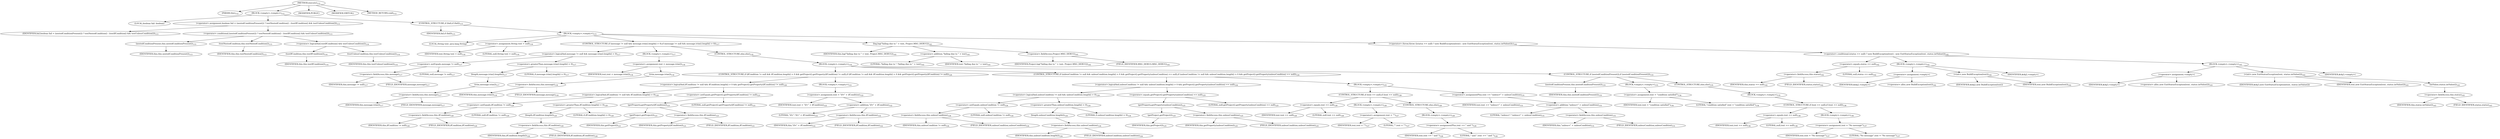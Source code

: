 digraph "execute" {  
"137" [label = <(METHOD,execute)<SUB>112</SUB>> ]
"12" [label = <(PARAM,this)<SUB>112</SUB>> ]
"138" [label = <(BLOCK,&lt;empty&gt;,&lt;empty&gt;)<SUB>112</SUB>> ]
"139" [label = <(LOCAL,boolean fail: boolean)> ]
"140" [label = <(&lt;operator&gt;.assignment,boolean fail = (nestedConditionPresent()) ? testNestedCondition() : (testIfCondition() &amp;&amp; testUnlessCondition()))<SUB>113</SUB>> ]
"141" [label = <(IDENTIFIER,fail,boolean fail = (nestedConditionPresent()) ? testNestedCondition() : (testIfCondition() &amp;&amp; testUnlessCondition()))<SUB>113</SUB>> ]
"142" [label = <(&lt;operator&gt;.conditional,(nestedConditionPresent()) ? testNestedCondition() : (testIfCondition() &amp;&amp; testUnlessCondition()))<SUB>113</SUB>> ]
"143" [label = <(nestedConditionPresent,this.nestedConditionPresent())<SUB>113</SUB>> ]
"11" [label = <(IDENTIFIER,this,this.nestedConditionPresent())<SUB>113</SUB>> ]
"144" [label = <(testNestedCondition,this.testNestedCondition())<SUB>113</SUB>> ]
"13" [label = <(IDENTIFIER,this,this.testNestedCondition())<SUB>113</SUB>> ]
"145" [label = <(&lt;operator&gt;.logicalAnd,testIfCondition() &amp;&amp; testUnlessCondition())<SUB>114</SUB>> ]
"146" [label = <(testIfCondition,this.testIfCondition())<SUB>114</SUB>> ]
"14" [label = <(IDENTIFIER,this,this.testIfCondition())<SUB>114</SUB>> ]
"147" [label = <(testUnlessCondition,this.testUnlessCondition())<SUB>114</SUB>> ]
"15" [label = <(IDENTIFIER,this,this.testUnlessCondition())<SUB>114</SUB>> ]
"148" [label = <(CONTROL_STRUCTURE,if (fail),if (fail))<SUB>115</SUB>> ]
"149" [label = <(IDENTIFIER,fail,if (fail))<SUB>115</SUB>> ]
"150" [label = <(BLOCK,&lt;empty&gt;,&lt;empty&gt;)<SUB>115</SUB>> ]
"151" [label = <(LOCAL,String text: java.lang.String)> ]
"152" [label = <(&lt;operator&gt;.assignment,String text = null)<SUB>116</SUB>> ]
"153" [label = <(IDENTIFIER,text,String text = null)<SUB>116</SUB>> ]
"154" [label = <(LITERAL,null,String text = null)<SUB>116</SUB>> ]
"155" [label = <(CONTROL_STRUCTURE,if (message != null &amp;&amp; message.trim().length() &gt; 0),if (message != null &amp;&amp; message.trim().length() &gt; 0))<SUB>117</SUB>> ]
"156" [label = <(&lt;operator&gt;.logicalAnd,message != null &amp;&amp; message.trim().length() &gt; 0)<SUB>117</SUB>> ]
"157" [label = <(&lt;operator&gt;.notEquals,message != null)<SUB>117</SUB>> ]
"158" [label = <(&lt;operator&gt;.fieldAccess,this.message)<SUB>117</SUB>> ]
"159" [label = <(IDENTIFIER,this,message != null)<SUB>117</SUB>> ]
"160" [label = <(FIELD_IDENTIFIER,message,message)<SUB>117</SUB>> ]
"161" [label = <(LITERAL,null,message != null)<SUB>117</SUB>> ]
"162" [label = <(&lt;operator&gt;.greaterThan,message.trim().length() &gt; 0)<SUB>117</SUB>> ]
"163" [label = <(length,message.trim().length())<SUB>117</SUB>> ]
"164" [label = <(trim,message.trim())<SUB>117</SUB>> ]
"165" [label = <(&lt;operator&gt;.fieldAccess,this.message)<SUB>117</SUB>> ]
"166" [label = <(IDENTIFIER,this,message.trim())<SUB>117</SUB>> ]
"167" [label = <(FIELD_IDENTIFIER,message,message)<SUB>117</SUB>> ]
"168" [label = <(LITERAL,0,message.trim().length() &gt; 0)<SUB>117</SUB>> ]
"169" [label = <(BLOCK,&lt;empty&gt;,&lt;empty&gt;)<SUB>117</SUB>> ]
"170" [label = <(&lt;operator&gt;.assignment,text = message.trim())<SUB>118</SUB>> ]
"171" [label = <(IDENTIFIER,text,text = message.trim())<SUB>118</SUB>> ]
"172" [label = <(trim,message.trim())<SUB>118</SUB>> ]
"173" [label = <(&lt;operator&gt;.fieldAccess,this.message)<SUB>118</SUB>> ]
"174" [label = <(IDENTIFIER,this,message.trim())<SUB>118</SUB>> ]
"175" [label = <(FIELD_IDENTIFIER,message,message)<SUB>118</SUB>> ]
"176" [label = <(CONTROL_STRUCTURE,else,else)<SUB>119</SUB>> ]
"177" [label = <(BLOCK,&lt;empty&gt;,&lt;empty&gt;)<SUB>119</SUB>> ]
"178" [label = <(CONTROL_STRUCTURE,if (ifCondition != null &amp;&amp; ifCondition.length() &gt; 0 &amp;&amp; getProject().getProperty(ifCondition) != null),if (ifCondition != null &amp;&amp; ifCondition.length() &gt; 0 &amp;&amp; getProject().getProperty(ifCondition) != null))<SUB>120</SUB>> ]
"179" [label = <(&lt;operator&gt;.logicalAnd,ifCondition != null &amp;&amp; ifCondition.length() &gt; 0 &amp;&amp; getProject().getProperty(ifCondition) != null)<SUB>120</SUB>> ]
"180" [label = <(&lt;operator&gt;.logicalAnd,ifCondition != null &amp;&amp; ifCondition.length() &gt; 0)<SUB>120</SUB>> ]
"181" [label = <(&lt;operator&gt;.notEquals,ifCondition != null)<SUB>120</SUB>> ]
"182" [label = <(&lt;operator&gt;.fieldAccess,this.ifCondition)<SUB>120</SUB>> ]
"183" [label = <(IDENTIFIER,this,ifCondition != null)<SUB>120</SUB>> ]
"184" [label = <(FIELD_IDENTIFIER,ifCondition,ifCondition)<SUB>120</SUB>> ]
"185" [label = <(LITERAL,null,ifCondition != null)<SUB>120</SUB>> ]
"186" [label = <(&lt;operator&gt;.greaterThan,ifCondition.length() &gt; 0)<SUB>120</SUB>> ]
"187" [label = <(length,ifCondition.length())<SUB>120</SUB>> ]
"188" [label = <(&lt;operator&gt;.fieldAccess,this.ifCondition)<SUB>120</SUB>> ]
"189" [label = <(IDENTIFIER,this,ifCondition.length())<SUB>120</SUB>> ]
"190" [label = <(FIELD_IDENTIFIER,ifCondition,ifCondition)<SUB>120</SUB>> ]
"191" [label = <(LITERAL,0,ifCondition.length() &gt; 0)<SUB>120</SUB>> ]
"192" [label = <(&lt;operator&gt;.notEquals,getProject().getProperty(ifCondition) != null)<SUB>121</SUB>> ]
"193" [label = <(getProperty,getProperty(ifCondition))<SUB>121</SUB>> ]
"194" [label = <(getProject,getProject())<SUB>121</SUB>> ]
"16" [label = <(IDENTIFIER,this,getProject())<SUB>121</SUB>> ]
"195" [label = <(&lt;operator&gt;.fieldAccess,this.ifCondition)<SUB>121</SUB>> ]
"196" [label = <(IDENTIFIER,this,getProperty(ifCondition))<SUB>121</SUB>> ]
"197" [label = <(FIELD_IDENTIFIER,ifCondition,ifCondition)<SUB>121</SUB>> ]
"198" [label = <(LITERAL,null,getProject().getProperty(ifCondition) != null)<SUB>121</SUB>> ]
"199" [label = <(BLOCK,&lt;empty&gt;,&lt;empty&gt;)<SUB>121</SUB>> ]
"200" [label = <(&lt;operator&gt;.assignment,text = &quot;if=&quot; + ifCondition)<SUB>122</SUB>> ]
"201" [label = <(IDENTIFIER,text,text = &quot;if=&quot; + ifCondition)<SUB>122</SUB>> ]
"202" [label = <(&lt;operator&gt;.addition,&quot;if=&quot; + ifCondition)<SUB>122</SUB>> ]
"203" [label = <(LITERAL,&quot;if=&quot;,&quot;if=&quot; + ifCondition)<SUB>122</SUB>> ]
"204" [label = <(&lt;operator&gt;.fieldAccess,this.ifCondition)<SUB>122</SUB>> ]
"205" [label = <(IDENTIFIER,this,&quot;if=&quot; + ifCondition)<SUB>122</SUB>> ]
"206" [label = <(FIELD_IDENTIFIER,ifCondition,ifCondition)<SUB>122</SUB>> ]
"207" [label = <(CONTROL_STRUCTURE,if (unlessCondition != null &amp;&amp; unlessCondition.length() &gt; 0 &amp;&amp; getProject().getProperty(unlessCondition) == null),if (unlessCondition != null &amp;&amp; unlessCondition.length() &gt; 0 &amp;&amp; getProject().getProperty(unlessCondition) == null))<SUB>124</SUB>> ]
"208" [label = <(&lt;operator&gt;.logicalAnd,unlessCondition != null &amp;&amp; unlessCondition.length() &gt; 0 &amp;&amp; getProject().getProperty(unlessCondition) == null)<SUB>124</SUB>> ]
"209" [label = <(&lt;operator&gt;.logicalAnd,unlessCondition != null &amp;&amp; unlessCondition.length() &gt; 0)<SUB>124</SUB>> ]
"210" [label = <(&lt;operator&gt;.notEquals,unlessCondition != null)<SUB>124</SUB>> ]
"211" [label = <(&lt;operator&gt;.fieldAccess,this.unlessCondition)<SUB>124</SUB>> ]
"212" [label = <(IDENTIFIER,this,unlessCondition != null)<SUB>124</SUB>> ]
"213" [label = <(FIELD_IDENTIFIER,unlessCondition,unlessCondition)<SUB>124</SUB>> ]
"214" [label = <(LITERAL,null,unlessCondition != null)<SUB>124</SUB>> ]
"215" [label = <(&lt;operator&gt;.greaterThan,unlessCondition.length() &gt; 0)<SUB>124</SUB>> ]
"216" [label = <(length,unlessCondition.length())<SUB>124</SUB>> ]
"217" [label = <(&lt;operator&gt;.fieldAccess,this.unlessCondition)<SUB>124</SUB>> ]
"218" [label = <(IDENTIFIER,this,unlessCondition.length())<SUB>124</SUB>> ]
"219" [label = <(FIELD_IDENTIFIER,unlessCondition,unlessCondition)<SUB>124</SUB>> ]
"220" [label = <(LITERAL,0,unlessCondition.length() &gt; 0)<SUB>124</SUB>> ]
"221" [label = <(&lt;operator&gt;.equals,getProject().getProperty(unlessCondition) == null)<SUB>125</SUB>> ]
"222" [label = <(getProperty,getProperty(unlessCondition))<SUB>125</SUB>> ]
"223" [label = <(getProject,getProject())<SUB>125</SUB>> ]
"17" [label = <(IDENTIFIER,this,getProject())<SUB>125</SUB>> ]
"224" [label = <(&lt;operator&gt;.fieldAccess,this.unlessCondition)<SUB>125</SUB>> ]
"225" [label = <(IDENTIFIER,this,getProperty(unlessCondition))<SUB>125</SUB>> ]
"226" [label = <(FIELD_IDENTIFIER,unlessCondition,unlessCondition)<SUB>125</SUB>> ]
"227" [label = <(LITERAL,null,getProject().getProperty(unlessCondition) == null)<SUB>125</SUB>> ]
"228" [label = <(BLOCK,&lt;empty&gt;,&lt;empty&gt;)<SUB>125</SUB>> ]
"229" [label = <(CONTROL_STRUCTURE,if (text == null),if (text == null))<SUB>126</SUB>> ]
"230" [label = <(&lt;operator&gt;.equals,text == null)<SUB>126</SUB>> ]
"231" [label = <(IDENTIFIER,text,text == null)<SUB>126</SUB>> ]
"232" [label = <(LITERAL,null,text == null)<SUB>126</SUB>> ]
"233" [label = <(BLOCK,&lt;empty&gt;,&lt;empty&gt;)<SUB>126</SUB>> ]
"234" [label = <(&lt;operator&gt;.assignment,text = &quot;&quot;)<SUB>127</SUB>> ]
"235" [label = <(IDENTIFIER,text,text = &quot;&quot;)<SUB>127</SUB>> ]
"236" [label = <(LITERAL,&quot;&quot;,text = &quot;&quot;)<SUB>127</SUB>> ]
"237" [label = <(CONTROL_STRUCTURE,else,else)<SUB>128</SUB>> ]
"238" [label = <(BLOCK,&lt;empty&gt;,&lt;empty&gt;)<SUB>128</SUB>> ]
"239" [label = <(&lt;operator&gt;.assignmentPlus,text += &quot; and &quot;)<SUB>129</SUB>> ]
"240" [label = <(IDENTIFIER,text,text += &quot; and &quot;)<SUB>129</SUB>> ]
"241" [label = <(LITERAL,&quot; and &quot;,text += &quot; and &quot;)<SUB>129</SUB>> ]
"242" [label = <(&lt;operator&gt;.assignmentPlus,text += &quot;unless=&quot; + unlessCondition)<SUB>131</SUB>> ]
"243" [label = <(IDENTIFIER,text,text += &quot;unless=&quot; + unlessCondition)<SUB>131</SUB>> ]
"244" [label = <(&lt;operator&gt;.addition,&quot;unless=&quot; + unlessCondition)<SUB>131</SUB>> ]
"245" [label = <(LITERAL,&quot;unless=&quot;,&quot;unless=&quot; + unlessCondition)<SUB>131</SUB>> ]
"246" [label = <(&lt;operator&gt;.fieldAccess,this.unlessCondition)<SUB>131</SUB>> ]
"247" [label = <(IDENTIFIER,this,&quot;unless=&quot; + unlessCondition)<SUB>131</SUB>> ]
"248" [label = <(FIELD_IDENTIFIER,unlessCondition,unlessCondition)<SUB>131</SUB>> ]
"249" [label = <(CONTROL_STRUCTURE,if (nestedConditionPresent()),if (nestedConditionPresent()))<SUB>133</SUB>> ]
"250" [label = <(nestedConditionPresent,this.nestedConditionPresent())<SUB>133</SUB>> ]
"18" [label = <(IDENTIFIER,this,this.nestedConditionPresent())<SUB>133</SUB>> ]
"251" [label = <(BLOCK,&lt;empty&gt;,&lt;empty&gt;)<SUB>133</SUB>> ]
"252" [label = <(&lt;operator&gt;.assignment,text = &quot;condition satisfied&quot;)<SUB>134</SUB>> ]
"253" [label = <(IDENTIFIER,text,text = &quot;condition satisfied&quot;)<SUB>134</SUB>> ]
"254" [label = <(LITERAL,&quot;condition satisfied&quot;,text = &quot;condition satisfied&quot;)<SUB>134</SUB>> ]
"255" [label = <(CONTROL_STRUCTURE,else,else)<SUB>135</SUB>> ]
"256" [label = <(BLOCK,&lt;empty&gt;,&lt;empty&gt;)<SUB>135</SUB>> ]
"257" [label = <(CONTROL_STRUCTURE,if (text == null),if (text == null))<SUB>136</SUB>> ]
"258" [label = <(&lt;operator&gt;.equals,text == null)<SUB>136</SUB>> ]
"259" [label = <(IDENTIFIER,text,text == null)<SUB>136</SUB>> ]
"260" [label = <(LITERAL,null,text == null)<SUB>136</SUB>> ]
"261" [label = <(BLOCK,&lt;empty&gt;,&lt;empty&gt;)<SUB>136</SUB>> ]
"262" [label = <(&lt;operator&gt;.assignment,text = &quot;No message&quot;)<SUB>137</SUB>> ]
"263" [label = <(IDENTIFIER,text,text = &quot;No message&quot;)<SUB>137</SUB>> ]
"264" [label = <(LITERAL,&quot;No message&quot;,text = &quot;No message&quot;)<SUB>137</SUB>> ]
"265" [label = <(log,log(&quot;failing due to &quot; + text, Project.MSG_DEBUG))<SUB>141</SUB>> ]
"19" [label = <(IDENTIFIER,this,log(&quot;failing due to &quot; + text, Project.MSG_DEBUG))<SUB>141</SUB>> ]
"266" [label = <(&lt;operator&gt;.addition,&quot;failing due to &quot; + text)<SUB>141</SUB>> ]
"267" [label = <(LITERAL,&quot;failing due to &quot;,&quot;failing due to &quot; + text)<SUB>141</SUB>> ]
"268" [label = <(IDENTIFIER,text,&quot;failing due to &quot; + text)<SUB>141</SUB>> ]
"269" [label = <(&lt;operator&gt;.fieldAccess,Project.MSG_DEBUG)<SUB>141</SUB>> ]
"270" [label = <(IDENTIFIER,Project,log(&quot;failing due to &quot; + text, Project.MSG_DEBUG))<SUB>141</SUB>> ]
"271" [label = <(FIELD_IDENTIFIER,MSG_DEBUG,MSG_DEBUG)<SUB>141</SUB>> ]
"272" [label = <(&lt;operator&gt;.throw,throw ((status == null) ? new BuildException(text) : new ExitStatusException(text, status.intValue()));)<SUB>142</SUB>> ]
"273" [label = <(&lt;operator&gt;.conditional,(status == null) ? new BuildException(text) : new ExitStatusException(text, status.intValue()))<SUB>142</SUB>> ]
"274" [label = <(&lt;operator&gt;.equals,status == null)<SUB>142</SUB>> ]
"275" [label = <(&lt;operator&gt;.fieldAccess,this.status)<SUB>142</SUB>> ]
"276" [label = <(IDENTIFIER,this,status == null)<SUB>142</SUB>> ]
"277" [label = <(FIELD_IDENTIFIER,status,status)<SUB>142</SUB>> ]
"278" [label = <(LITERAL,null,status == null)<SUB>142</SUB>> ]
"279" [label = <(BLOCK,&lt;empty&gt;,&lt;empty&gt;)<SUB>142</SUB>> ]
"280" [label = <(&lt;operator&gt;.assignment,&lt;empty&gt;)> ]
"281" [label = <(IDENTIFIER,$obj2,&lt;empty&gt;)> ]
"282" [label = <(&lt;operator&gt;.alloc,new BuildException(text))<SUB>142</SUB>> ]
"283" [label = <(&lt;init&gt;,new BuildException(text))<SUB>142</SUB>> ]
"284" [label = <(IDENTIFIER,$obj2,new BuildException(text))> ]
"285" [label = <(IDENTIFIER,text,new BuildException(text))<SUB>142</SUB>> ]
"286" [label = <(IDENTIFIER,$obj2,&lt;empty&gt;)> ]
"287" [label = <(BLOCK,&lt;empty&gt;,&lt;empty&gt;)<SUB>143</SUB>> ]
"288" [label = <(&lt;operator&gt;.assignment,&lt;empty&gt;)> ]
"289" [label = <(IDENTIFIER,$obj3,&lt;empty&gt;)> ]
"290" [label = <(&lt;operator&gt;.alloc,new ExitStatusException(text, status.intValue()))<SUB>143</SUB>> ]
"291" [label = <(&lt;init&gt;,new ExitStatusException(text, status.intValue()))<SUB>143</SUB>> ]
"292" [label = <(IDENTIFIER,$obj3,new ExitStatusException(text, status.intValue()))> ]
"293" [label = <(IDENTIFIER,text,new ExitStatusException(text, status.intValue()))<SUB>143</SUB>> ]
"294" [label = <(intValue,status.intValue())<SUB>143</SUB>> ]
"295" [label = <(&lt;operator&gt;.fieldAccess,this.status)<SUB>143</SUB>> ]
"296" [label = <(IDENTIFIER,this,status.intValue())<SUB>143</SUB>> ]
"297" [label = <(FIELD_IDENTIFIER,status,status)<SUB>143</SUB>> ]
"298" [label = <(IDENTIFIER,$obj3,&lt;empty&gt;)> ]
"299" [label = <(MODIFIER,PUBLIC)> ]
"300" [label = <(MODIFIER,VIRTUAL)> ]
"301" [label = <(METHOD_RETURN,void)<SUB>112</SUB>> ]
  "137" -> "12" 
  "137" -> "138" 
  "137" -> "299" 
  "137" -> "300" 
  "137" -> "301" 
  "138" -> "139" 
  "138" -> "140" 
  "138" -> "148" 
  "140" -> "141" 
  "140" -> "142" 
  "142" -> "143" 
  "142" -> "144" 
  "142" -> "145" 
  "143" -> "11" 
  "144" -> "13" 
  "145" -> "146" 
  "145" -> "147" 
  "146" -> "14" 
  "147" -> "15" 
  "148" -> "149" 
  "148" -> "150" 
  "150" -> "151" 
  "150" -> "152" 
  "150" -> "155" 
  "150" -> "265" 
  "150" -> "272" 
  "152" -> "153" 
  "152" -> "154" 
  "155" -> "156" 
  "155" -> "169" 
  "155" -> "176" 
  "156" -> "157" 
  "156" -> "162" 
  "157" -> "158" 
  "157" -> "161" 
  "158" -> "159" 
  "158" -> "160" 
  "162" -> "163" 
  "162" -> "168" 
  "163" -> "164" 
  "164" -> "165" 
  "165" -> "166" 
  "165" -> "167" 
  "169" -> "170" 
  "170" -> "171" 
  "170" -> "172" 
  "172" -> "173" 
  "173" -> "174" 
  "173" -> "175" 
  "176" -> "177" 
  "177" -> "178" 
  "177" -> "207" 
  "177" -> "249" 
  "178" -> "179" 
  "178" -> "199" 
  "179" -> "180" 
  "179" -> "192" 
  "180" -> "181" 
  "180" -> "186" 
  "181" -> "182" 
  "181" -> "185" 
  "182" -> "183" 
  "182" -> "184" 
  "186" -> "187" 
  "186" -> "191" 
  "187" -> "188" 
  "188" -> "189" 
  "188" -> "190" 
  "192" -> "193" 
  "192" -> "198" 
  "193" -> "194" 
  "193" -> "195" 
  "194" -> "16" 
  "195" -> "196" 
  "195" -> "197" 
  "199" -> "200" 
  "200" -> "201" 
  "200" -> "202" 
  "202" -> "203" 
  "202" -> "204" 
  "204" -> "205" 
  "204" -> "206" 
  "207" -> "208" 
  "207" -> "228" 
  "208" -> "209" 
  "208" -> "221" 
  "209" -> "210" 
  "209" -> "215" 
  "210" -> "211" 
  "210" -> "214" 
  "211" -> "212" 
  "211" -> "213" 
  "215" -> "216" 
  "215" -> "220" 
  "216" -> "217" 
  "217" -> "218" 
  "217" -> "219" 
  "221" -> "222" 
  "221" -> "227" 
  "222" -> "223" 
  "222" -> "224" 
  "223" -> "17" 
  "224" -> "225" 
  "224" -> "226" 
  "228" -> "229" 
  "228" -> "242" 
  "229" -> "230" 
  "229" -> "233" 
  "229" -> "237" 
  "230" -> "231" 
  "230" -> "232" 
  "233" -> "234" 
  "234" -> "235" 
  "234" -> "236" 
  "237" -> "238" 
  "238" -> "239" 
  "239" -> "240" 
  "239" -> "241" 
  "242" -> "243" 
  "242" -> "244" 
  "244" -> "245" 
  "244" -> "246" 
  "246" -> "247" 
  "246" -> "248" 
  "249" -> "250" 
  "249" -> "251" 
  "249" -> "255" 
  "250" -> "18" 
  "251" -> "252" 
  "252" -> "253" 
  "252" -> "254" 
  "255" -> "256" 
  "256" -> "257" 
  "257" -> "258" 
  "257" -> "261" 
  "258" -> "259" 
  "258" -> "260" 
  "261" -> "262" 
  "262" -> "263" 
  "262" -> "264" 
  "265" -> "19" 
  "265" -> "266" 
  "265" -> "269" 
  "266" -> "267" 
  "266" -> "268" 
  "269" -> "270" 
  "269" -> "271" 
  "272" -> "273" 
  "273" -> "274" 
  "273" -> "279" 
  "273" -> "287" 
  "274" -> "275" 
  "274" -> "278" 
  "275" -> "276" 
  "275" -> "277" 
  "279" -> "280" 
  "279" -> "283" 
  "279" -> "286" 
  "280" -> "281" 
  "280" -> "282" 
  "283" -> "284" 
  "283" -> "285" 
  "287" -> "288" 
  "287" -> "291" 
  "287" -> "298" 
  "288" -> "289" 
  "288" -> "290" 
  "291" -> "292" 
  "291" -> "293" 
  "291" -> "294" 
  "294" -> "295" 
  "295" -> "296" 
  "295" -> "297" 
}

